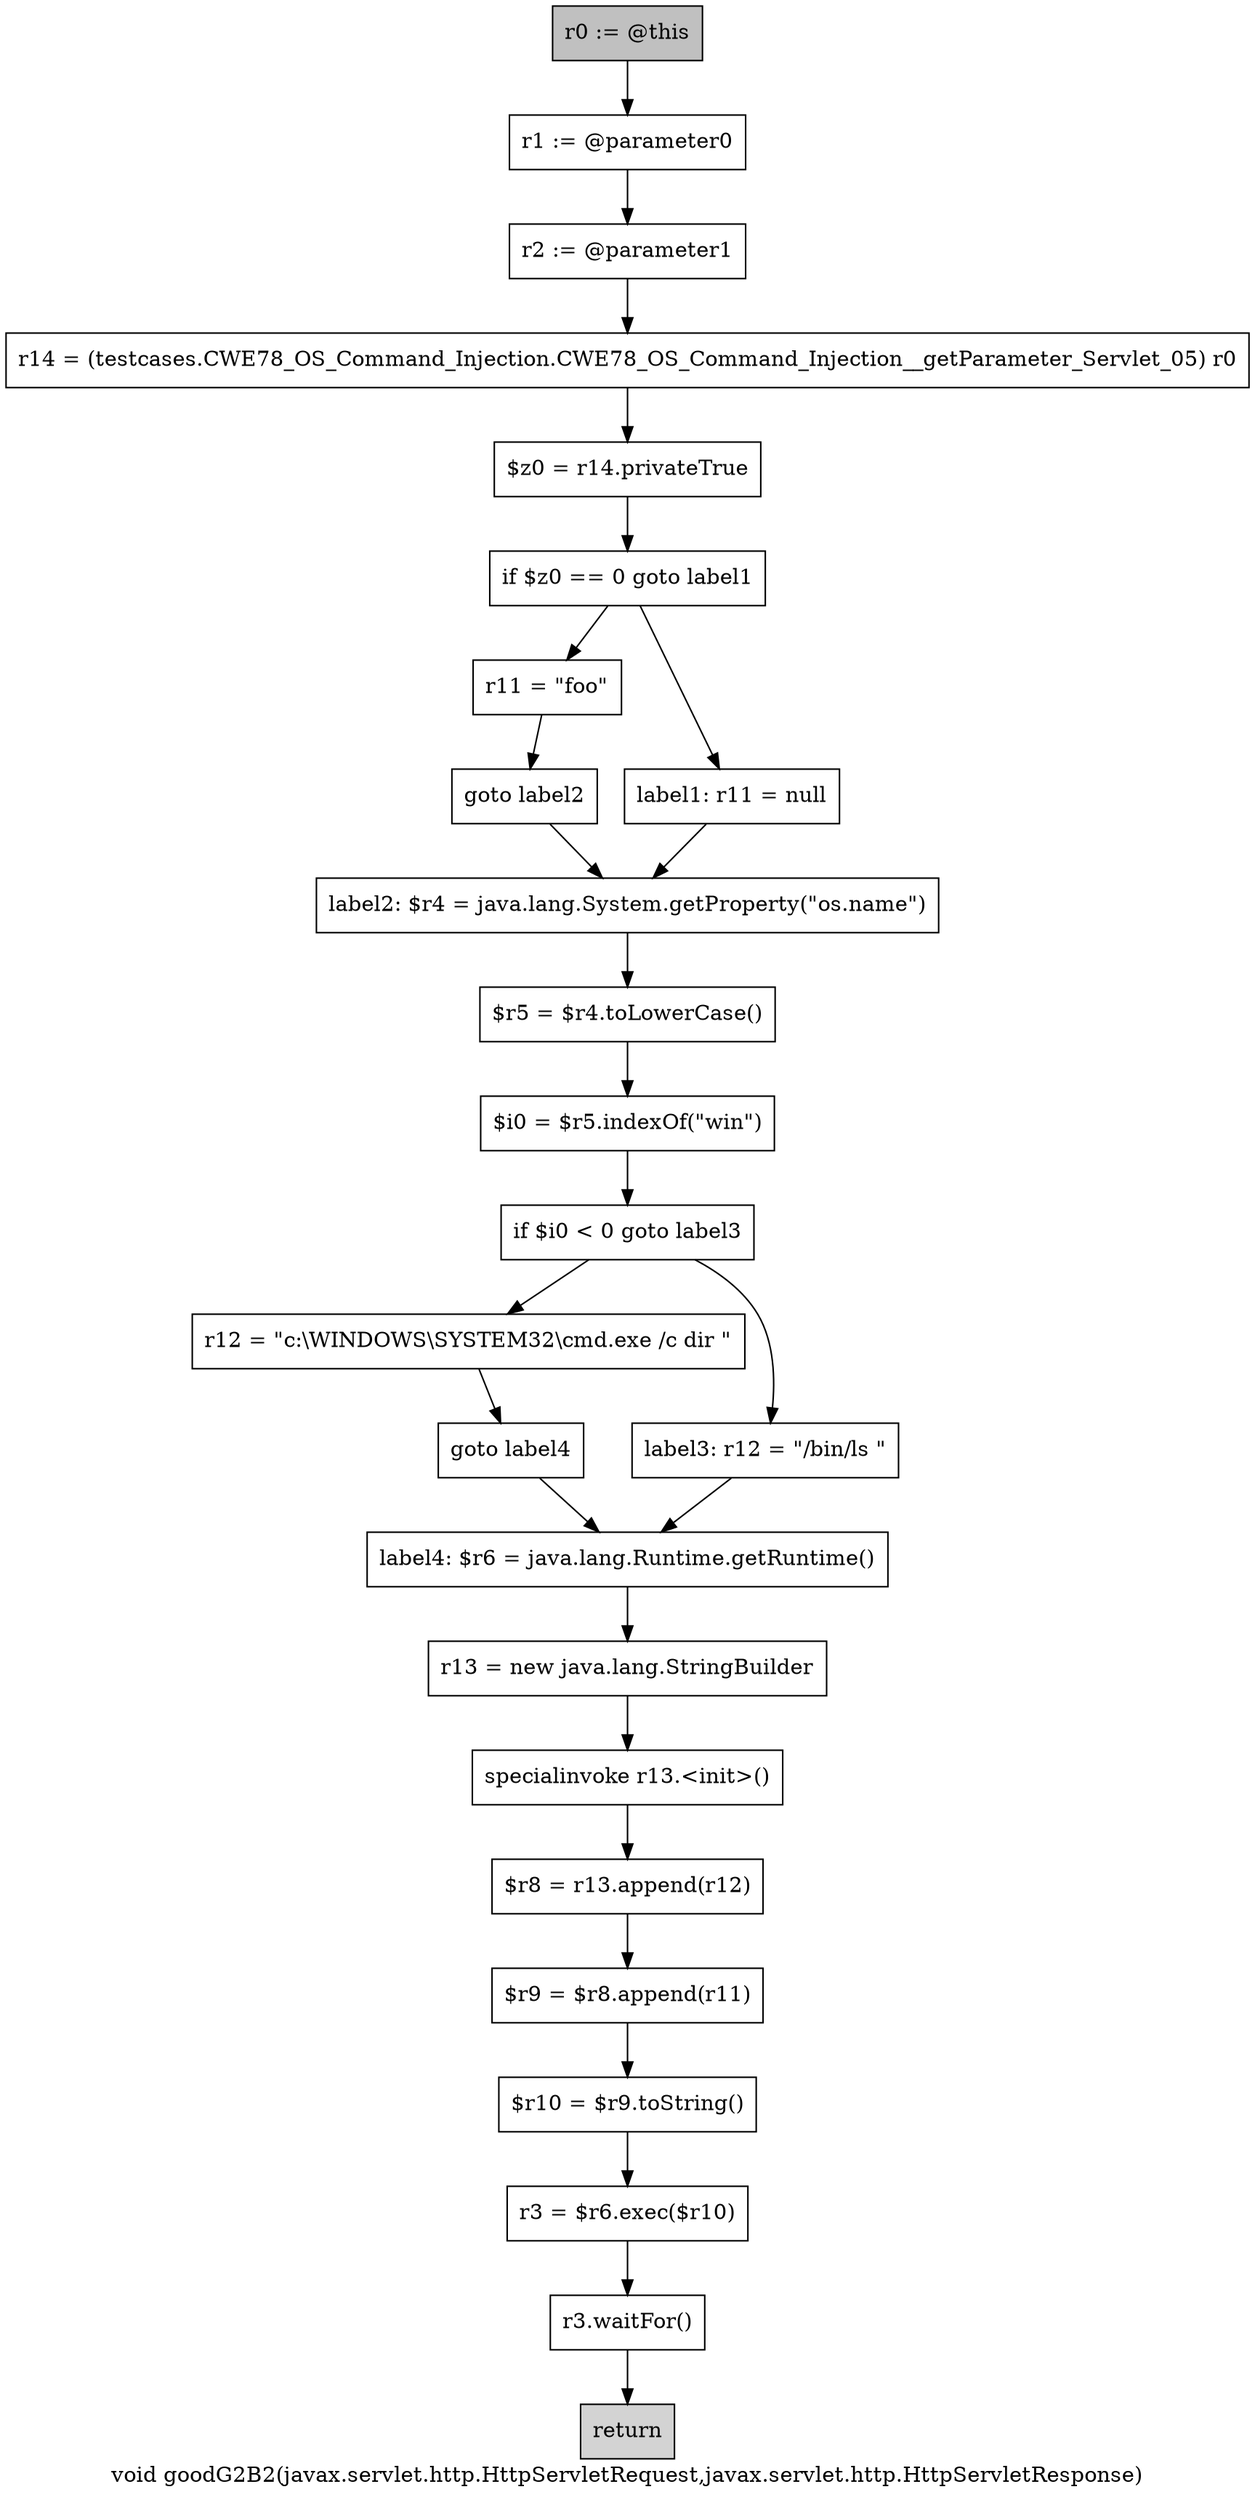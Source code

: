 digraph "void goodG2B2(javax.servlet.http.HttpServletRequest,javax.servlet.http.HttpServletResponse)" {
    label="void goodG2B2(javax.servlet.http.HttpServletRequest,javax.servlet.http.HttpServletResponse)";
    node [shape=box];
    "0" [style=filled,fillcolor=gray,label="r0 := @this",];
    "1" [label="r1 := @parameter0",];
    "0"->"1";
    "2" [label="r2 := @parameter1",];
    "1"->"2";
    "3" [label="r14 = (testcases.CWE78_OS_Command_Injection.CWE78_OS_Command_Injection__getParameter_Servlet_05) r0",];
    "2"->"3";
    "4" [label="$z0 = r14.privateTrue",];
    "3"->"4";
    "5" [label="if $z0 == 0 goto label1",];
    "4"->"5";
    "6" [label="r11 = \"foo\"",];
    "5"->"6";
    "8" [label="label1: r11 = null",];
    "5"->"8";
    "7" [label="goto label2",];
    "6"->"7";
    "9" [label="label2: $r4 = java.lang.System.getProperty(\"os.name\")",];
    "7"->"9";
    "8"->"9";
    "10" [label="$r5 = $r4.toLowerCase()",];
    "9"->"10";
    "11" [label="$i0 = $r5.indexOf(\"win\")",];
    "10"->"11";
    "12" [label="if $i0 < 0 goto label3",];
    "11"->"12";
    "13" [label="r12 = \"c:\\WINDOWS\\SYSTEM32\\cmd.exe /c dir \"",];
    "12"->"13";
    "15" [label="label3: r12 = \"/bin/ls \"",];
    "12"->"15";
    "14" [label="goto label4",];
    "13"->"14";
    "16" [label="label4: $r6 = java.lang.Runtime.getRuntime()",];
    "14"->"16";
    "15"->"16";
    "17" [label="r13 = new java.lang.StringBuilder",];
    "16"->"17";
    "18" [label="specialinvoke r13.<init>()",];
    "17"->"18";
    "19" [label="$r8 = r13.append(r12)",];
    "18"->"19";
    "20" [label="$r9 = $r8.append(r11)",];
    "19"->"20";
    "21" [label="$r10 = $r9.toString()",];
    "20"->"21";
    "22" [label="r3 = $r6.exec($r10)",];
    "21"->"22";
    "23" [label="r3.waitFor()",];
    "22"->"23";
    "24" [style=filled,fillcolor=lightgray,label="return",];
    "23"->"24";
}
